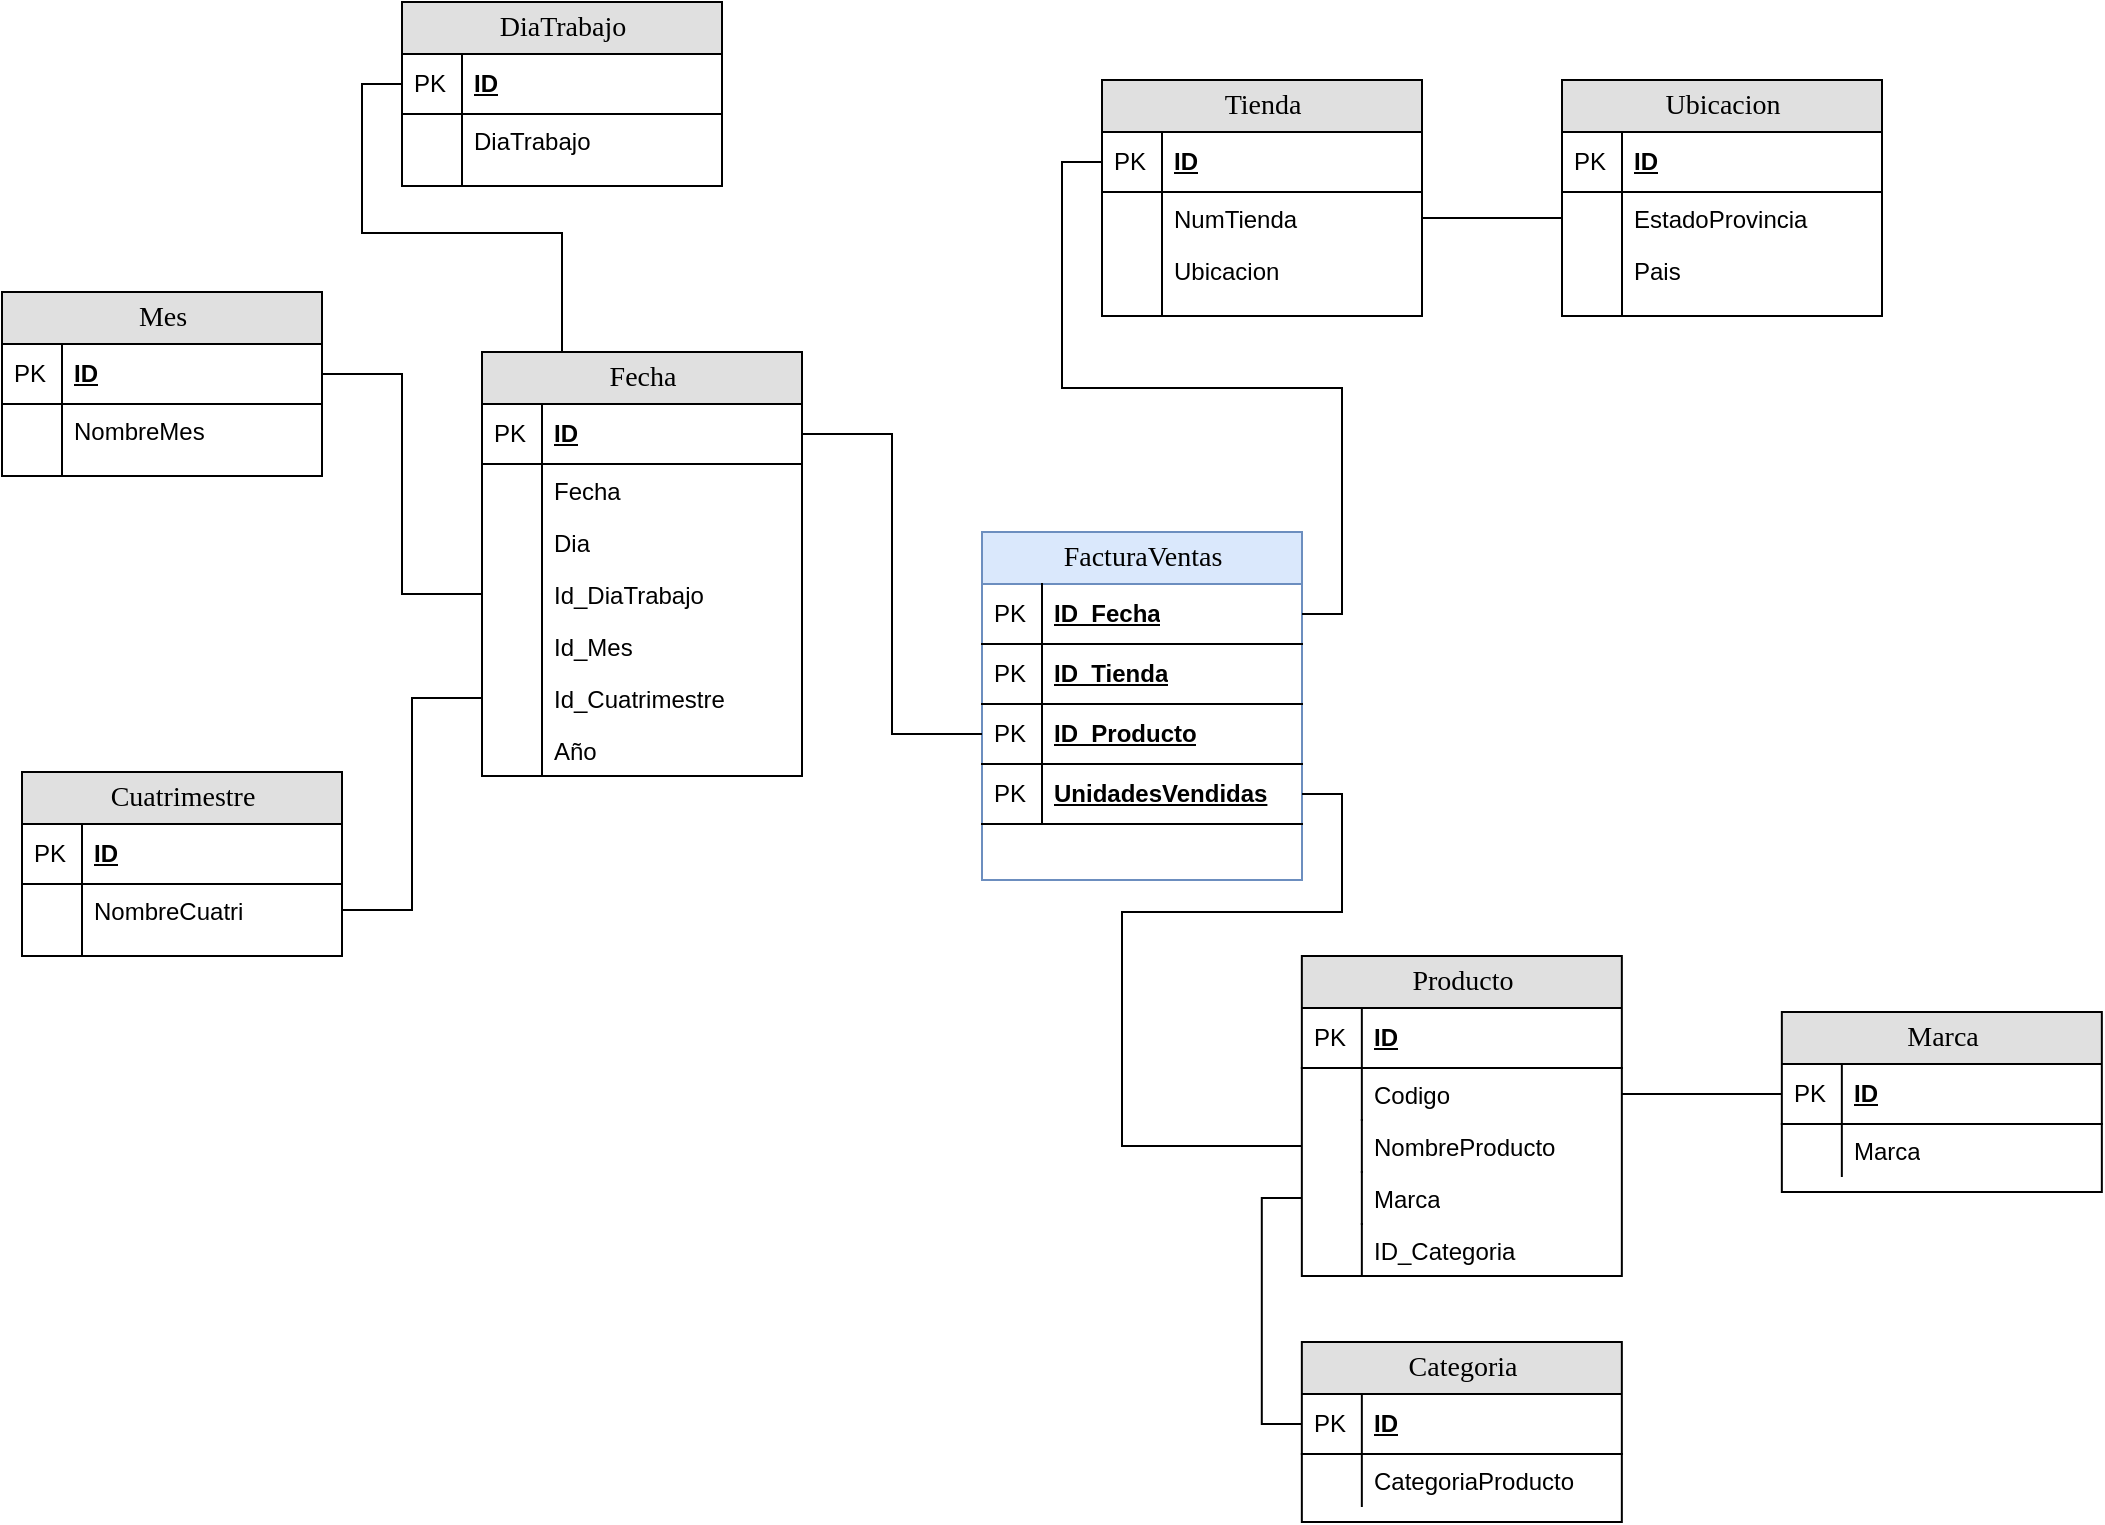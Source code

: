 <mxfile version="17.2.4" type="device" pages="2"><diagram name="Page-1" id="e56a1550-8fbb-45ad-956c-1786394a9013"><mxGraphModel dx="1325" dy="837" grid="1" gridSize="10" guides="1" tooltips="1" connect="1" arrows="1" fold="1" page="1" pageScale="1" pageWidth="1100" pageHeight="850" background="none" math="0" shadow="0"><root><mxCell id="0"/><mxCell id="1" parent="0"/><mxCell id="2e49270ec7c68f3f-8" value="Tienda" style="swimlane;html=1;fontStyle=0;childLayout=stackLayout;horizontal=1;startSize=26;fillColor=#e0e0e0;horizontalStack=0;resizeParent=1;resizeLast=0;collapsible=1;marginBottom=0;swimlaneFillColor=#ffffff;align=center;rounded=0;shadow=0;comic=0;labelBackgroundColor=none;strokeWidth=1;fontFamily=Verdana;fontSize=14;swimlaneLine=1;" parent="1" vertex="1"><mxGeometry x="580" y="109" width="160" height="118" as="geometry"/></mxCell><mxCell id="2e49270ec7c68f3f-9" value="ID" style="shape=partialRectangle;top=0;left=0;right=0;bottom=1;html=1;align=left;verticalAlign=middle;fillColor=none;spacingLeft=34;spacingRight=4;whiteSpace=wrap;overflow=hidden;rotatable=0;points=[[0,0.5],[1,0.5]];portConstraint=eastwest;dropTarget=0;fontStyle=5;" parent="2e49270ec7c68f3f-8" vertex="1"><mxGeometry y="26" width="160" height="30" as="geometry"/></mxCell><mxCell id="2e49270ec7c68f3f-10" value="PK" style="shape=partialRectangle;top=0;left=0;bottom=0;html=1;fillColor=none;align=left;verticalAlign=middle;spacingLeft=4;spacingRight=4;whiteSpace=wrap;overflow=hidden;rotatable=0;points=[];portConstraint=eastwest;part=1;" parent="2e49270ec7c68f3f-9" vertex="1" connectable="0"><mxGeometry width="30" height="30" as="geometry"/></mxCell><mxCell id="2e49270ec7c68f3f-11" value="NumTienda" style="shape=partialRectangle;top=0;left=0;right=0;bottom=0;html=1;align=left;verticalAlign=top;fillColor=none;spacingLeft=34;spacingRight=4;whiteSpace=wrap;overflow=hidden;rotatable=0;points=[[0,0.5],[1,0.5]];portConstraint=eastwest;dropTarget=0;" parent="2e49270ec7c68f3f-8" vertex="1"><mxGeometry y="56" width="160" height="26" as="geometry"/></mxCell><mxCell id="2e49270ec7c68f3f-12" value="" style="shape=partialRectangle;top=0;left=0;bottom=0;html=1;fillColor=none;align=left;verticalAlign=top;spacingLeft=4;spacingRight=4;whiteSpace=wrap;overflow=hidden;rotatable=0;points=[];portConstraint=eastwest;part=1;" parent="2e49270ec7c68f3f-11" vertex="1" connectable="0"><mxGeometry width="30" height="26" as="geometry"/></mxCell><mxCell id="2e49270ec7c68f3f-13" value="Ubicacion" style="shape=partialRectangle;top=0;left=0;right=0;bottom=0;html=1;align=left;verticalAlign=top;fillColor=none;spacingLeft=34;spacingRight=4;whiteSpace=wrap;overflow=hidden;rotatable=0;points=[[0,0.5],[1,0.5]];portConstraint=eastwest;dropTarget=0;" parent="2e49270ec7c68f3f-8" vertex="1"><mxGeometry y="82" width="160" height="26" as="geometry"/></mxCell><mxCell id="2e49270ec7c68f3f-14" value="" style="shape=partialRectangle;top=0;left=0;bottom=0;html=1;fillColor=none;align=left;verticalAlign=top;spacingLeft=4;spacingRight=4;whiteSpace=wrap;overflow=hidden;rotatable=0;points=[];portConstraint=eastwest;part=1;" parent="2e49270ec7c68f3f-13" vertex="1" connectable="0"><mxGeometry width="30" height="26" as="geometry"/></mxCell><mxCell id="2e49270ec7c68f3f-17" value="" style="shape=partialRectangle;top=0;left=0;right=0;bottom=0;html=1;align=left;verticalAlign=top;fillColor=none;spacingLeft=34;spacingRight=4;whiteSpace=wrap;overflow=hidden;rotatable=0;points=[[0,0.5],[1,0.5]];portConstraint=eastwest;dropTarget=0;" parent="2e49270ec7c68f3f-8" vertex="1"><mxGeometry y="108" width="160" height="10" as="geometry"/></mxCell><mxCell id="2e49270ec7c68f3f-18" value="" style="shape=partialRectangle;top=0;left=0;bottom=0;html=1;fillColor=none;align=left;verticalAlign=top;spacingLeft=4;spacingRight=4;whiteSpace=wrap;overflow=hidden;rotatable=0;points=[];portConstraint=eastwest;part=1;" parent="2e49270ec7c68f3f-17" vertex="1" connectable="0"><mxGeometry width="30" height="10" as="geometry"/></mxCell><mxCell id="_qwA5BSejqrCDL4P0Axz-77" style="edgeStyle=orthogonalEdgeStyle;rounded=0;orthogonalLoop=1;jettySize=auto;html=1;exitX=0.25;exitY=0;exitDx=0;exitDy=0;entryX=0;entryY=0.5;entryDx=0;entryDy=0;endArrow=none;endFill=0;" edge="1" parent="1" source="2e49270ec7c68f3f-19" target="_qwA5BSejqrCDL4P0Axz-66"><mxGeometry relative="1" as="geometry"/></mxCell><mxCell id="2e49270ec7c68f3f-19" value="Fecha" style="swimlane;html=1;fontStyle=0;childLayout=stackLayout;horizontal=1;startSize=26;fillColor=#e0e0e0;horizontalStack=0;resizeParent=1;resizeLast=0;collapsible=1;marginBottom=0;swimlaneFillColor=#ffffff;align=center;rounded=0;shadow=0;comic=0;labelBackgroundColor=none;strokeWidth=1;fontFamily=Verdana;fontSize=14" parent="1" vertex="1"><mxGeometry x="270" y="245" width="160" height="212" as="geometry"/></mxCell><mxCell id="2e49270ec7c68f3f-20" value="ID" style="shape=partialRectangle;top=0;left=0;right=0;bottom=1;html=1;align=left;verticalAlign=middle;fillColor=none;spacingLeft=34;spacingRight=4;whiteSpace=wrap;overflow=hidden;rotatable=0;points=[[0,0.5],[1,0.5]];portConstraint=eastwest;dropTarget=0;fontStyle=5;" parent="2e49270ec7c68f3f-19" vertex="1"><mxGeometry y="26" width="160" height="30" as="geometry"/></mxCell><mxCell id="2e49270ec7c68f3f-21" value="PK" style="shape=partialRectangle;top=0;left=0;bottom=0;html=1;fillColor=none;align=left;verticalAlign=middle;spacingLeft=4;spacingRight=4;whiteSpace=wrap;overflow=hidden;rotatable=0;points=[];portConstraint=eastwest;part=1;" parent="2e49270ec7c68f3f-20" vertex="1" connectable="0"><mxGeometry width="30" height="30" as="geometry"/></mxCell><mxCell id="2e49270ec7c68f3f-22" value="Fecha&lt;span style=&quot;white-space: pre&quot;&gt;&#9;&lt;/span&gt;" style="shape=partialRectangle;top=0;left=0;right=0;bottom=0;html=1;align=left;verticalAlign=top;fillColor=none;spacingLeft=34;spacingRight=4;whiteSpace=wrap;overflow=hidden;rotatable=0;points=[[0,0.5],[1,0.5]];portConstraint=eastwest;dropTarget=0;" parent="2e49270ec7c68f3f-19" vertex="1"><mxGeometry y="56" width="160" height="26" as="geometry"/></mxCell><mxCell id="2e49270ec7c68f3f-23" value="" style="shape=partialRectangle;top=0;left=0;bottom=0;html=1;fillColor=none;align=left;verticalAlign=top;spacingLeft=4;spacingRight=4;whiteSpace=wrap;overflow=hidden;rotatable=0;points=[];portConstraint=eastwest;part=1;" parent="2e49270ec7c68f3f-22" vertex="1" connectable="0"><mxGeometry width="30" height="26" as="geometry"/></mxCell><mxCell id="2e49270ec7c68f3f-24" value="Dia" style="shape=partialRectangle;top=0;left=0;right=0;bottom=0;html=1;align=left;verticalAlign=top;fillColor=none;spacingLeft=34;spacingRight=4;whiteSpace=wrap;overflow=hidden;rotatable=0;points=[[0,0.5],[1,0.5]];portConstraint=eastwest;dropTarget=0;" parent="2e49270ec7c68f3f-19" vertex="1"><mxGeometry y="82" width="160" height="26" as="geometry"/></mxCell><mxCell id="2e49270ec7c68f3f-25" value="" style="shape=partialRectangle;top=0;left=0;bottom=0;html=1;fillColor=none;align=left;verticalAlign=top;spacingLeft=4;spacingRight=4;whiteSpace=wrap;overflow=hidden;rotatable=0;points=[];portConstraint=eastwest;part=1;" parent="2e49270ec7c68f3f-24" vertex="1" connectable="0"><mxGeometry width="30" height="26" as="geometry"/></mxCell><mxCell id="2e49270ec7c68f3f-26" value="Id_DiaTrabajo" style="shape=partialRectangle;top=0;left=0;right=0;bottom=0;html=1;align=left;verticalAlign=top;fillColor=none;spacingLeft=34;spacingRight=4;whiteSpace=wrap;overflow=hidden;rotatable=0;points=[[0,0.5],[1,0.5]];portConstraint=eastwest;dropTarget=0;" parent="2e49270ec7c68f3f-19" vertex="1"><mxGeometry y="108" width="160" height="26" as="geometry"/></mxCell><mxCell id="2e49270ec7c68f3f-27" value="" style="shape=partialRectangle;top=0;left=0;bottom=0;html=1;fillColor=none;align=left;verticalAlign=top;spacingLeft=4;spacingRight=4;whiteSpace=wrap;overflow=hidden;rotatable=0;points=[];portConstraint=eastwest;part=1;" parent="2e49270ec7c68f3f-26" vertex="1" connectable="0"><mxGeometry width="30" height="26" as="geometry"/></mxCell><mxCell id="_qwA5BSejqrCDL4P0Axz-18" value="Id_Mes" style="shape=partialRectangle;top=0;left=0;right=0;bottom=0;html=1;align=left;verticalAlign=top;fillColor=none;spacingLeft=34;spacingRight=4;whiteSpace=wrap;overflow=hidden;rotatable=0;points=[[0,0.5],[1,0.5]];portConstraint=eastwest;dropTarget=0;" vertex="1" parent="2e49270ec7c68f3f-19"><mxGeometry y="134" width="160" height="26" as="geometry"/></mxCell><mxCell id="_qwA5BSejqrCDL4P0Axz-19" value="" style="shape=partialRectangle;top=0;left=0;bottom=0;html=1;fillColor=none;align=left;verticalAlign=top;spacingLeft=4;spacingRight=4;whiteSpace=wrap;overflow=hidden;rotatable=0;points=[];portConstraint=eastwest;part=1;" vertex="1" connectable="0" parent="_qwA5BSejqrCDL4P0Axz-18"><mxGeometry width="30" height="26" as="geometry"/></mxCell><mxCell id="_qwA5BSejqrCDL4P0Axz-1" value="Id_Cuatrimestre" style="shape=partialRectangle;top=0;left=0;right=0;bottom=0;html=1;align=left;verticalAlign=top;fillColor=none;spacingLeft=34;spacingRight=4;whiteSpace=wrap;overflow=hidden;rotatable=0;points=[[0,0.5],[1,0.5]];portConstraint=eastwest;dropTarget=0;" vertex="1" parent="2e49270ec7c68f3f-19"><mxGeometry y="160" width="160" height="26" as="geometry"/></mxCell><mxCell id="_qwA5BSejqrCDL4P0Axz-2" value="" style="shape=partialRectangle;top=0;left=0;bottom=0;html=1;fillColor=none;align=left;verticalAlign=top;spacingLeft=4;spacingRight=4;whiteSpace=wrap;overflow=hidden;rotatable=0;points=[];portConstraint=eastwest;part=1;" vertex="1" connectable="0" parent="_qwA5BSejqrCDL4P0Axz-1"><mxGeometry width="30" height="26" as="geometry"/></mxCell><mxCell id="_qwA5BSejqrCDL4P0Axz-20" value="Año" style="shape=partialRectangle;top=0;left=0;right=0;bottom=0;html=1;align=left;verticalAlign=top;fillColor=none;spacingLeft=34;spacingRight=4;whiteSpace=wrap;overflow=hidden;rotatable=0;points=[[0,0.5],[1,0.5]];portConstraint=eastwest;dropTarget=0;" vertex="1" parent="2e49270ec7c68f3f-19"><mxGeometry y="186" width="160" height="26" as="geometry"/></mxCell><mxCell id="_qwA5BSejqrCDL4P0Axz-21" value="" style="shape=partialRectangle;top=0;left=0;bottom=0;html=1;fillColor=none;align=left;verticalAlign=top;spacingLeft=4;spacingRight=4;whiteSpace=wrap;overflow=hidden;rotatable=0;points=[];portConstraint=eastwest;part=1;" vertex="1" connectable="0" parent="_qwA5BSejqrCDL4P0Axz-20"><mxGeometry width="30" height="26" as="geometry"/></mxCell><mxCell id="2e49270ec7c68f3f-30" value="FacturaVentas" style="swimlane;html=1;fontStyle=0;childLayout=stackLayout;horizontal=1;startSize=26;fillColor=#dae8fc;horizontalStack=0;resizeParent=1;resizeLast=0;collapsible=1;marginBottom=0;swimlaneFillColor=#ffffff;align=center;rounded=0;shadow=0;comic=0;labelBackgroundColor=none;strokeWidth=1;fontFamily=Verdana;fontSize=14;strokeColor=#6c8ebf;" parent="1" vertex="1"><mxGeometry x="520" y="335" width="160" height="174" as="geometry"/></mxCell><mxCell id="2e49270ec7c68f3f-31" value="ID_Fecha" style="shape=partialRectangle;top=0;left=0;right=0;bottom=1;html=1;align=left;verticalAlign=middle;fillColor=none;spacingLeft=34;spacingRight=4;whiteSpace=wrap;overflow=hidden;rotatable=0;points=[[0,0.5],[1,0.5]];portConstraint=eastwest;dropTarget=0;fontStyle=5;" parent="2e49270ec7c68f3f-30" vertex="1"><mxGeometry y="26" width="160" height="30" as="geometry"/></mxCell><mxCell id="2e49270ec7c68f3f-32" value="PK" style="shape=partialRectangle;top=0;left=0;bottom=0;html=1;fillColor=none;align=left;verticalAlign=middle;spacingLeft=4;spacingRight=4;whiteSpace=wrap;overflow=hidden;rotatable=0;points=[];portConstraint=eastwest;part=1;" parent="2e49270ec7c68f3f-31" vertex="1" connectable="0"><mxGeometry width="30" height="30" as="geometry"/></mxCell><mxCell id="_qwA5BSejqrCDL4P0Axz-3" value="ID_Tienda" style="shape=partialRectangle;top=0;left=0;right=0;bottom=1;html=1;align=left;verticalAlign=middle;fillColor=none;spacingLeft=34;spacingRight=4;whiteSpace=wrap;overflow=hidden;rotatable=0;points=[[0,0.5],[1,0.5]];portConstraint=eastwest;dropTarget=0;fontStyle=5;" vertex="1" parent="2e49270ec7c68f3f-30"><mxGeometry y="56" width="160" height="30" as="geometry"/></mxCell><mxCell id="_qwA5BSejqrCDL4P0Axz-4" value="PK" style="shape=partialRectangle;top=0;left=0;bottom=0;html=1;fillColor=none;align=left;verticalAlign=middle;spacingLeft=4;spacingRight=4;whiteSpace=wrap;overflow=hidden;rotatable=0;points=[];portConstraint=eastwest;part=1;" vertex="1" connectable="0" parent="_qwA5BSejqrCDL4P0Axz-3"><mxGeometry width="30" height="30" as="geometry"/></mxCell><mxCell id="_qwA5BSejqrCDL4P0Axz-5" value="ID_Producto" style="shape=partialRectangle;top=0;left=0;right=0;bottom=1;html=1;align=left;verticalAlign=middle;fillColor=none;spacingLeft=34;spacingRight=4;whiteSpace=wrap;overflow=hidden;rotatable=0;points=[[0,0.5],[1,0.5]];portConstraint=eastwest;dropTarget=0;fontStyle=5;" vertex="1" parent="2e49270ec7c68f3f-30"><mxGeometry y="86" width="160" height="30" as="geometry"/></mxCell><mxCell id="_qwA5BSejqrCDL4P0Axz-6" value="PK" style="shape=partialRectangle;top=0;left=0;bottom=0;html=1;fillColor=none;align=left;verticalAlign=middle;spacingLeft=4;spacingRight=4;whiteSpace=wrap;overflow=hidden;rotatable=0;points=[];portConstraint=eastwest;part=1;" vertex="1" connectable="0" parent="_qwA5BSejqrCDL4P0Axz-5"><mxGeometry width="30" height="30" as="geometry"/></mxCell><mxCell id="_qwA5BSejqrCDL4P0Axz-7" value="UnidadesVendidas" style="shape=partialRectangle;top=0;left=0;right=0;bottom=1;html=1;align=left;verticalAlign=middle;fillColor=none;spacingLeft=34;spacingRight=4;whiteSpace=wrap;overflow=hidden;rotatable=0;points=[[0,0.5],[1,0.5]];portConstraint=eastwest;dropTarget=0;fontStyle=5;" vertex="1" parent="2e49270ec7c68f3f-30"><mxGeometry y="116" width="160" height="30" as="geometry"/></mxCell><mxCell id="_qwA5BSejqrCDL4P0Axz-8" value="PK" style="shape=partialRectangle;top=0;left=0;bottom=0;html=1;fillColor=none;align=left;verticalAlign=middle;spacingLeft=4;spacingRight=4;whiteSpace=wrap;overflow=hidden;rotatable=0;points=[];portConstraint=eastwest;part=1;" vertex="1" connectable="0" parent="_qwA5BSejqrCDL4P0Axz-7"><mxGeometry width="30" height="30" as="geometry"/></mxCell><mxCell id="2e49270ec7c68f3f-80" value="Mes" style="swimlane;html=1;fontStyle=0;childLayout=stackLayout;horizontal=1;startSize=26;fillColor=#e0e0e0;horizontalStack=0;resizeParent=1;resizeLast=0;collapsible=1;marginBottom=0;swimlaneFillColor=#ffffff;align=center;rounded=0;shadow=0;comic=0;labelBackgroundColor=none;strokeWidth=1;fontFamily=Verdana;fontSize=14" parent="1" vertex="1"><mxGeometry x="30" y="215" width="160" height="92" as="geometry"/></mxCell><mxCell id="2e49270ec7c68f3f-81" value="ID" style="shape=partialRectangle;top=0;left=0;right=0;bottom=1;html=1;align=left;verticalAlign=middle;fillColor=none;spacingLeft=34;spacingRight=4;whiteSpace=wrap;overflow=hidden;rotatable=0;points=[[0,0.5],[1,0.5]];portConstraint=eastwest;dropTarget=0;fontStyle=5;" parent="2e49270ec7c68f3f-80" vertex="1"><mxGeometry y="26" width="160" height="30" as="geometry"/></mxCell><mxCell id="2e49270ec7c68f3f-82" value="PK" style="shape=partialRectangle;top=0;left=0;bottom=0;html=1;fillColor=none;align=left;verticalAlign=middle;spacingLeft=4;spacingRight=4;whiteSpace=wrap;overflow=hidden;rotatable=0;points=[];portConstraint=eastwest;part=1;" parent="2e49270ec7c68f3f-81" vertex="1" connectable="0"><mxGeometry width="30" height="30" as="geometry"/></mxCell><mxCell id="2e49270ec7c68f3f-83" value="NombreMes" style="shape=partialRectangle;top=0;left=0;right=0;bottom=0;html=1;align=left;verticalAlign=top;fillColor=none;spacingLeft=34;spacingRight=4;whiteSpace=wrap;overflow=hidden;rotatable=0;points=[[0,0.5],[1,0.5]];portConstraint=eastwest;dropTarget=0;" parent="2e49270ec7c68f3f-80" vertex="1"><mxGeometry y="56" width="160" height="26" as="geometry"/></mxCell><mxCell id="2e49270ec7c68f3f-84" value="" style="shape=partialRectangle;top=0;left=0;bottom=0;html=1;fillColor=none;align=left;verticalAlign=top;spacingLeft=4;spacingRight=4;whiteSpace=wrap;overflow=hidden;rotatable=0;points=[];portConstraint=eastwest;part=1;" parent="2e49270ec7c68f3f-83" vertex="1" connectable="0"><mxGeometry width="30" height="26" as="geometry"/></mxCell><mxCell id="2e49270ec7c68f3f-89" value="" style="shape=partialRectangle;top=0;left=0;right=0;bottom=0;html=1;align=left;verticalAlign=top;fillColor=none;spacingLeft=34;spacingRight=4;whiteSpace=wrap;overflow=hidden;rotatable=0;points=[[0,0.5],[1,0.5]];portConstraint=eastwest;dropTarget=0;" parent="2e49270ec7c68f3f-80" vertex="1"><mxGeometry y="82" width="160" height="10" as="geometry"/></mxCell><mxCell id="2e49270ec7c68f3f-90" value="" style="shape=partialRectangle;top=0;left=0;bottom=0;html=1;fillColor=none;align=left;verticalAlign=top;spacingLeft=4;spacingRight=4;whiteSpace=wrap;overflow=hidden;rotatable=0;points=[];portConstraint=eastwest;part=1;" parent="2e49270ec7c68f3f-89" vertex="1" connectable="0"><mxGeometry width="30" height="10" as="geometry"/></mxCell><mxCell id="_qwA5BSejqrCDL4P0Axz-9" value="Cuatrimestre" style="swimlane;html=1;fontStyle=0;childLayout=stackLayout;horizontal=1;startSize=26;fillColor=#e0e0e0;horizontalStack=0;resizeParent=1;resizeLast=0;collapsible=1;marginBottom=0;swimlaneFillColor=#ffffff;align=center;rounded=0;shadow=0;comic=0;labelBackgroundColor=none;strokeWidth=1;fontFamily=Verdana;fontSize=14" vertex="1" parent="1"><mxGeometry x="40" y="455" width="160" height="92" as="geometry"/></mxCell><mxCell id="_qwA5BSejqrCDL4P0Axz-10" value="ID" style="shape=partialRectangle;top=0;left=0;right=0;bottom=1;html=1;align=left;verticalAlign=middle;fillColor=none;spacingLeft=34;spacingRight=4;whiteSpace=wrap;overflow=hidden;rotatable=0;points=[[0,0.5],[1,0.5]];portConstraint=eastwest;dropTarget=0;fontStyle=5;" vertex="1" parent="_qwA5BSejqrCDL4P0Axz-9"><mxGeometry y="26" width="160" height="30" as="geometry"/></mxCell><mxCell id="_qwA5BSejqrCDL4P0Axz-11" value="PK" style="shape=partialRectangle;top=0;left=0;bottom=0;html=1;fillColor=none;align=left;verticalAlign=middle;spacingLeft=4;spacingRight=4;whiteSpace=wrap;overflow=hidden;rotatable=0;points=[];portConstraint=eastwest;part=1;" vertex="1" connectable="0" parent="_qwA5BSejqrCDL4P0Axz-10"><mxGeometry width="30" height="30" as="geometry"/></mxCell><mxCell id="_qwA5BSejqrCDL4P0Axz-12" value="NombreCuatri" style="shape=partialRectangle;top=0;left=0;right=0;bottom=0;html=1;align=left;verticalAlign=top;fillColor=none;spacingLeft=34;spacingRight=4;whiteSpace=wrap;overflow=hidden;rotatable=0;points=[[0,0.5],[1,0.5]];portConstraint=eastwest;dropTarget=0;" vertex="1" parent="_qwA5BSejqrCDL4P0Axz-9"><mxGeometry y="56" width="160" height="26" as="geometry"/></mxCell><mxCell id="_qwA5BSejqrCDL4P0Axz-13" value="" style="shape=partialRectangle;top=0;left=0;bottom=0;html=1;fillColor=none;align=left;verticalAlign=top;spacingLeft=4;spacingRight=4;whiteSpace=wrap;overflow=hidden;rotatable=0;points=[];portConstraint=eastwest;part=1;" vertex="1" connectable="0" parent="_qwA5BSejqrCDL4P0Axz-12"><mxGeometry width="30" height="26" as="geometry"/></mxCell><mxCell id="_qwA5BSejqrCDL4P0Axz-14" value="" style="shape=partialRectangle;top=0;left=0;right=0;bottom=0;html=1;align=left;verticalAlign=top;fillColor=none;spacingLeft=34;spacingRight=4;whiteSpace=wrap;overflow=hidden;rotatable=0;points=[[0,0.5],[1,0.5]];portConstraint=eastwest;dropTarget=0;" vertex="1" parent="_qwA5BSejqrCDL4P0Axz-9"><mxGeometry y="82" width="160" height="10" as="geometry"/></mxCell><mxCell id="_qwA5BSejqrCDL4P0Axz-15" value="" style="shape=partialRectangle;top=0;left=0;bottom=0;html=1;fillColor=none;align=left;verticalAlign=top;spacingLeft=4;spacingRight=4;whiteSpace=wrap;overflow=hidden;rotatable=0;points=[];portConstraint=eastwest;part=1;" vertex="1" connectable="0" parent="_qwA5BSejqrCDL4P0Axz-14"><mxGeometry width="30" height="10" as="geometry"/></mxCell><mxCell id="_qwA5BSejqrCDL4P0Axz-22" value="Ubicacion" style="swimlane;html=1;fontStyle=0;childLayout=stackLayout;horizontal=1;startSize=26;fillColor=#e0e0e0;horizontalStack=0;resizeParent=1;resizeLast=0;collapsible=1;marginBottom=0;swimlaneFillColor=#ffffff;align=center;rounded=0;shadow=0;comic=0;labelBackgroundColor=none;strokeWidth=1;fontFamily=Verdana;fontSize=14;swimlaneLine=1;" vertex="1" parent="1"><mxGeometry x="810" y="109" width="160" height="118" as="geometry"/></mxCell><mxCell id="_qwA5BSejqrCDL4P0Axz-23" value="ID" style="shape=partialRectangle;top=0;left=0;right=0;bottom=1;html=1;align=left;verticalAlign=middle;fillColor=none;spacingLeft=34;spacingRight=4;whiteSpace=wrap;overflow=hidden;rotatable=0;points=[[0,0.5],[1,0.5]];portConstraint=eastwest;dropTarget=0;fontStyle=5;" vertex="1" parent="_qwA5BSejqrCDL4P0Axz-22"><mxGeometry y="26" width="160" height="30" as="geometry"/></mxCell><mxCell id="_qwA5BSejqrCDL4P0Axz-24" value="PK" style="shape=partialRectangle;top=0;left=0;bottom=0;html=1;fillColor=none;align=left;verticalAlign=middle;spacingLeft=4;spacingRight=4;whiteSpace=wrap;overflow=hidden;rotatable=0;points=[];portConstraint=eastwest;part=1;" vertex="1" connectable="0" parent="_qwA5BSejqrCDL4P0Axz-23"><mxGeometry width="30" height="30" as="geometry"/></mxCell><mxCell id="_qwA5BSejqrCDL4P0Axz-25" value="EstadoProvincia" style="shape=partialRectangle;top=0;left=0;right=0;bottom=0;html=1;align=left;verticalAlign=top;fillColor=none;spacingLeft=34;spacingRight=4;whiteSpace=wrap;overflow=hidden;rotatable=0;points=[[0,0.5],[1,0.5]];portConstraint=eastwest;dropTarget=0;" vertex="1" parent="_qwA5BSejqrCDL4P0Axz-22"><mxGeometry y="56" width="160" height="26" as="geometry"/></mxCell><mxCell id="_qwA5BSejqrCDL4P0Axz-26" value="" style="shape=partialRectangle;top=0;left=0;bottom=0;html=1;fillColor=none;align=left;verticalAlign=top;spacingLeft=4;spacingRight=4;whiteSpace=wrap;overflow=hidden;rotatable=0;points=[];portConstraint=eastwest;part=1;" vertex="1" connectable="0" parent="_qwA5BSejqrCDL4P0Axz-25"><mxGeometry width="30" height="26" as="geometry"/></mxCell><mxCell id="_qwA5BSejqrCDL4P0Axz-27" value="Pais" style="shape=partialRectangle;top=0;left=0;right=0;bottom=0;html=1;align=left;verticalAlign=top;fillColor=none;spacingLeft=34;spacingRight=4;whiteSpace=wrap;overflow=hidden;rotatable=0;points=[[0,0.5],[1,0.5]];portConstraint=eastwest;dropTarget=0;" vertex="1" parent="_qwA5BSejqrCDL4P0Axz-22"><mxGeometry y="82" width="160" height="26" as="geometry"/></mxCell><mxCell id="_qwA5BSejqrCDL4P0Axz-28" value="" style="shape=partialRectangle;top=0;left=0;bottom=0;html=1;fillColor=none;align=left;verticalAlign=top;spacingLeft=4;spacingRight=4;whiteSpace=wrap;overflow=hidden;rotatable=0;points=[];portConstraint=eastwest;part=1;" vertex="1" connectable="0" parent="_qwA5BSejqrCDL4P0Axz-27"><mxGeometry width="30" height="26" as="geometry"/></mxCell><mxCell id="_qwA5BSejqrCDL4P0Axz-29" value="" style="shape=partialRectangle;top=0;left=0;right=0;bottom=0;html=1;align=left;verticalAlign=top;fillColor=none;spacingLeft=34;spacingRight=4;whiteSpace=wrap;overflow=hidden;rotatable=0;points=[[0,0.5],[1,0.5]];portConstraint=eastwest;dropTarget=0;" vertex="1" parent="_qwA5BSejqrCDL4P0Axz-22"><mxGeometry y="108" width="160" height="10" as="geometry"/></mxCell><mxCell id="_qwA5BSejqrCDL4P0Axz-30" value="" style="shape=partialRectangle;top=0;left=0;bottom=0;html=1;fillColor=none;align=left;verticalAlign=top;spacingLeft=4;spacingRight=4;whiteSpace=wrap;overflow=hidden;rotatable=0;points=[];portConstraint=eastwest;part=1;" vertex="1" connectable="0" parent="_qwA5BSejqrCDL4P0Axz-29"><mxGeometry width="30" height="10" as="geometry"/></mxCell><mxCell id="_qwA5BSejqrCDL4P0Axz-32" value="Producto" style="swimlane;html=1;fontStyle=0;childLayout=stackLayout;horizontal=1;startSize=26;fillColor=#e0e0e0;horizontalStack=0;resizeParent=1;resizeLast=0;collapsible=1;marginBottom=0;swimlaneFillColor=#ffffff;align=center;rounded=0;shadow=0;comic=0;labelBackgroundColor=none;strokeWidth=1;fontFamily=Verdana;fontSize=14;swimlaneLine=1;" vertex="1" parent="1"><mxGeometry x="679.92" y="547" width="160" height="160" as="geometry"/></mxCell><mxCell id="_qwA5BSejqrCDL4P0Axz-33" value="ID" style="shape=partialRectangle;top=0;left=0;right=0;bottom=1;html=1;align=left;verticalAlign=middle;fillColor=none;spacingLeft=34;spacingRight=4;whiteSpace=wrap;overflow=hidden;rotatable=0;points=[[0,0.5],[1,0.5]];portConstraint=eastwest;dropTarget=0;fontStyle=5;" vertex="1" parent="_qwA5BSejqrCDL4P0Axz-32"><mxGeometry y="26" width="160" height="30" as="geometry"/></mxCell><mxCell id="_qwA5BSejqrCDL4P0Axz-34" value="PK" style="shape=partialRectangle;top=0;left=0;bottom=0;html=1;fillColor=none;align=left;verticalAlign=middle;spacingLeft=4;spacingRight=4;whiteSpace=wrap;overflow=hidden;rotatable=0;points=[];portConstraint=eastwest;part=1;" vertex="1" connectable="0" parent="_qwA5BSejqrCDL4P0Axz-33"><mxGeometry width="30" height="30" as="geometry"/></mxCell><mxCell id="_qwA5BSejqrCDL4P0Axz-35" value="Codigo" style="shape=partialRectangle;top=0;left=0;right=0;bottom=0;html=1;align=left;verticalAlign=top;fillColor=none;spacingLeft=34;spacingRight=4;whiteSpace=wrap;overflow=hidden;rotatable=0;points=[[0,0.5],[1,0.5]];portConstraint=eastwest;dropTarget=0;" vertex="1" parent="_qwA5BSejqrCDL4P0Axz-32"><mxGeometry y="56" width="160" height="26" as="geometry"/></mxCell><mxCell id="_qwA5BSejqrCDL4P0Axz-36" value="" style="shape=partialRectangle;top=0;left=0;bottom=0;html=1;fillColor=none;align=left;verticalAlign=top;spacingLeft=4;spacingRight=4;whiteSpace=wrap;overflow=hidden;rotatable=0;points=[];portConstraint=eastwest;part=1;" vertex="1" connectable="0" parent="_qwA5BSejqrCDL4P0Axz-35"><mxGeometry width="30" height="26" as="geometry"/></mxCell><mxCell id="_qwA5BSejqrCDL4P0Axz-37" value="NombreProducto" style="shape=partialRectangle;top=0;left=0;right=0;bottom=0;html=1;align=left;verticalAlign=top;fillColor=none;spacingLeft=34;spacingRight=4;whiteSpace=wrap;overflow=hidden;rotatable=0;points=[[0,0.5],[1,0.5]];portConstraint=eastwest;dropTarget=0;" vertex="1" parent="_qwA5BSejqrCDL4P0Axz-32"><mxGeometry y="82" width="160" height="26" as="geometry"/></mxCell><mxCell id="_qwA5BSejqrCDL4P0Axz-38" value="" style="shape=partialRectangle;top=0;left=0;bottom=0;html=1;fillColor=none;align=left;verticalAlign=top;spacingLeft=4;spacingRight=4;whiteSpace=wrap;overflow=hidden;rotatable=0;points=[];portConstraint=eastwest;part=1;" vertex="1" connectable="0" parent="_qwA5BSejqrCDL4P0Axz-37"><mxGeometry width="30" height="26" as="geometry"/></mxCell><mxCell id="_qwA5BSejqrCDL4P0Axz-41" value="Marca" style="shape=partialRectangle;top=0;left=0;right=0;bottom=0;html=1;align=left;verticalAlign=top;fillColor=none;spacingLeft=34;spacingRight=4;whiteSpace=wrap;overflow=hidden;rotatable=0;points=[[0,0.5],[1,0.5]];portConstraint=eastwest;dropTarget=0;" vertex="1" parent="_qwA5BSejqrCDL4P0Axz-32"><mxGeometry y="108" width="160" height="26" as="geometry"/></mxCell><mxCell id="_qwA5BSejqrCDL4P0Axz-42" value="" style="shape=partialRectangle;top=0;left=0;bottom=0;html=1;fillColor=none;align=left;verticalAlign=top;spacingLeft=4;spacingRight=4;whiteSpace=wrap;overflow=hidden;rotatable=0;points=[];portConstraint=eastwest;part=1;" vertex="1" connectable="0" parent="_qwA5BSejqrCDL4P0Axz-41"><mxGeometry width="30" height="26" as="geometry"/></mxCell><mxCell id="_qwA5BSejqrCDL4P0Axz-43" value="ID_Categoria" style="shape=partialRectangle;top=0;left=0;right=0;bottom=0;html=1;align=left;verticalAlign=top;fillColor=none;spacingLeft=34;spacingRight=4;whiteSpace=wrap;overflow=hidden;rotatable=0;points=[[0,0.5],[1,0.5]];portConstraint=eastwest;dropTarget=0;" vertex="1" parent="_qwA5BSejqrCDL4P0Axz-32"><mxGeometry y="134" width="160" height="26" as="geometry"/></mxCell><mxCell id="_qwA5BSejqrCDL4P0Axz-44" value="" style="shape=partialRectangle;top=0;left=0;bottom=0;html=1;fillColor=none;align=left;verticalAlign=top;spacingLeft=4;spacingRight=4;whiteSpace=wrap;overflow=hidden;rotatable=0;points=[];portConstraint=eastwest;part=1;" vertex="1" connectable="0" parent="_qwA5BSejqrCDL4P0Axz-43"><mxGeometry width="30" height="26" as="geometry"/></mxCell><mxCell id="_qwA5BSejqrCDL4P0Axz-45" value="Categoria" style="swimlane;html=1;fontStyle=0;childLayout=stackLayout;horizontal=1;startSize=26;fillColor=#e0e0e0;horizontalStack=0;resizeParent=1;resizeLast=0;collapsible=1;marginBottom=0;swimlaneFillColor=#ffffff;align=center;rounded=0;shadow=0;comic=0;labelBackgroundColor=none;strokeWidth=1;fontFamily=Verdana;fontSize=14;swimlaneLine=1;" vertex="1" parent="1"><mxGeometry x="679.92" y="740" width="160" height="90" as="geometry"/></mxCell><mxCell id="_qwA5BSejqrCDL4P0Axz-46" value="ID" style="shape=partialRectangle;top=0;left=0;right=0;bottom=1;html=1;align=left;verticalAlign=middle;fillColor=none;spacingLeft=34;spacingRight=4;whiteSpace=wrap;overflow=hidden;rotatable=0;points=[[0,0.5],[1,0.5]];portConstraint=eastwest;dropTarget=0;fontStyle=5;" vertex="1" parent="_qwA5BSejqrCDL4P0Axz-45"><mxGeometry y="26" width="160" height="30" as="geometry"/></mxCell><mxCell id="_qwA5BSejqrCDL4P0Axz-47" value="PK" style="shape=partialRectangle;top=0;left=0;bottom=0;html=1;fillColor=none;align=left;verticalAlign=middle;spacingLeft=4;spacingRight=4;whiteSpace=wrap;overflow=hidden;rotatable=0;points=[];portConstraint=eastwest;part=1;" vertex="1" connectable="0" parent="_qwA5BSejqrCDL4P0Axz-46"><mxGeometry width="30" height="30" as="geometry"/></mxCell><mxCell id="_qwA5BSejqrCDL4P0Axz-48" value="CategoriaProducto" style="shape=partialRectangle;top=0;left=0;right=0;bottom=0;html=1;align=left;verticalAlign=top;fillColor=none;spacingLeft=34;spacingRight=4;whiteSpace=wrap;overflow=hidden;rotatable=0;points=[[0,0.5],[1,0.5]];portConstraint=eastwest;dropTarget=0;" vertex="1" parent="_qwA5BSejqrCDL4P0Axz-45"><mxGeometry y="56" width="160" height="26" as="geometry"/></mxCell><mxCell id="_qwA5BSejqrCDL4P0Axz-49" value="" style="shape=partialRectangle;top=0;left=0;bottom=0;html=1;fillColor=none;align=left;verticalAlign=top;spacingLeft=4;spacingRight=4;whiteSpace=wrap;overflow=hidden;rotatable=0;points=[];portConstraint=eastwest;part=1;" vertex="1" connectable="0" parent="_qwA5BSejqrCDL4P0Axz-48"><mxGeometry width="30" height="26" as="geometry"/></mxCell><mxCell id="_qwA5BSejqrCDL4P0Axz-58" value="Marca" style="swimlane;html=1;fontStyle=0;childLayout=stackLayout;horizontal=1;startSize=26;fillColor=#e0e0e0;horizontalStack=0;resizeParent=1;resizeLast=0;collapsible=1;marginBottom=0;swimlaneFillColor=#ffffff;align=center;rounded=0;shadow=0;comic=0;labelBackgroundColor=none;strokeWidth=1;fontFamily=Verdana;fontSize=14;swimlaneLine=1;" vertex="1" parent="1"><mxGeometry x="919.92" y="575" width="160" height="90" as="geometry"/></mxCell><mxCell id="_qwA5BSejqrCDL4P0Axz-59" value="ID" style="shape=partialRectangle;top=0;left=0;right=0;bottom=1;html=1;align=left;verticalAlign=middle;fillColor=none;spacingLeft=34;spacingRight=4;whiteSpace=wrap;overflow=hidden;rotatable=0;points=[[0,0.5],[1,0.5]];portConstraint=eastwest;dropTarget=0;fontStyle=5;" vertex="1" parent="_qwA5BSejqrCDL4P0Axz-58"><mxGeometry y="26" width="160" height="30" as="geometry"/></mxCell><mxCell id="_qwA5BSejqrCDL4P0Axz-60" value="PK" style="shape=partialRectangle;top=0;left=0;bottom=0;html=1;fillColor=none;align=left;verticalAlign=middle;spacingLeft=4;spacingRight=4;whiteSpace=wrap;overflow=hidden;rotatable=0;points=[];portConstraint=eastwest;part=1;" vertex="1" connectable="0" parent="_qwA5BSejqrCDL4P0Axz-59"><mxGeometry width="30" height="30" as="geometry"/></mxCell><mxCell id="_qwA5BSejqrCDL4P0Axz-61" value="Marca" style="shape=partialRectangle;top=0;left=0;right=0;bottom=0;html=1;align=left;verticalAlign=top;fillColor=none;spacingLeft=34;spacingRight=4;whiteSpace=wrap;overflow=hidden;rotatable=0;points=[[0,0.5],[1,0.5]];portConstraint=eastwest;dropTarget=0;" vertex="1" parent="_qwA5BSejqrCDL4P0Axz-58"><mxGeometry y="56" width="160" height="26" as="geometry"/></mxCell><mxCell id="_qwA5BSejqrCDL4P0Axz-62" value="" style="shape=partialRectangle;top=0;left=0;bottom=0;html=1;fillColor=none;align=left;verticalAlign=top;spacingLeft=4;spacingRight=4;whiteSpace=wrap;overflow=hidden;rotatable=0;points=[];portConstraint=eastwest;part=1;" vertex="1" connectable="0" parent="_qwA5BSejqrCDL4P0Axz-61"><mxGeometry width="30" height="26" as="geometry"/></mxCell><mxCell id="_qwA5BSejqrCDL4P0Axz-63" style="edgeStyle=orthogonalEdgeStyle;rounded=0;orthogonalLoop=1;jettySize=auto;html=1;exitX=0;exitY=0.5;exitDx=0;exitDy=0;entryX=1;entryY=0.5;entryDx=0;entryDy=0;endArrow=none;endFill=0;" edge="1" parent="1" source="2e49270ec7c68f3f-26" target="2e49270ec7c68f3f-81"><mxGeometry relative="1" as="geometry"/></mxCell><mxCell id="_qwA5BSejqrCDL4P0Axz-64" style="edgeStyle=orthogonalEdgeStyle;rounded=0;orthogonalLoop=1;jettySize=auto;html=1;entryX=1;entryY=0.5;entryDx=0;entryDy=0;endArrow=none;endFill=0;" edge="1" parent="1" source="_qwA5BSejqrCDL4P0Axz-1" target="_qwA5BSejqrCDL4P0Axz-12"><mxGeometry relative="1" as="geometry"/></mxCell><mxCell id="_qwA5BSejqrCDL4P0Axz-65" value="DiaTrabajo" style="swimlane;html=1;fontStyle=0;childLayout=stackLayout;horizontal=1;startSize=26;fillColor=#e0e0e0;horizontalStack=0;resizeParent=1;resizeLast=0;collapsible=1;marginBottom=0;swimlaneFillColor=#ffffff;align=center;rounded=0;shadow=0;comic=0;labelBackgroundColor=none;strokeWidth=1;fontFamily=Verdana;fontSize=14" vertex="1" parent="1"><mxGeometry x="230" y="70" width="160" height="92" as="geometry"/></mxCell><mxCell id="_qwA5BSejqrCDL4P0Axz-66" value="ID" style="shape=partialRectangle;top=0;left=0;right=0;bottom=1;html=1;align=left;verticalAlign=middle;fillColor=none;spacingLeft=34;spacingRight=4;whiteSpace=wrap;overflow=hidden;rotatable=0;points=[[0,0.5],[1,0.5]];portConstraint=eastwest;dropTarget=0;fontStyle=5;" vertex="1" parent="_qwA5BSejqrCDL4P0Axz-65"><mxGeometry y="26" width="160" height="30" as="geometry"/></mxCell><mxCell id="_qwA5BSejqrCDL4P0Axz-67" value="PK" style="shape=partialRectangle;top=0;left=0;bottom=0;html=1;fillColor=none;align=left;verticalAlign=middle;spacingLeft=4;spacingRight=4;whiteSpace=wrap;overflow=hidden;rotatable=0;points=[];portConstraint=eastwest;part=1;" vertex="1" connectable="0" parent="_qwA5BSejqrCDL4P0Axz-66"><mxGeometry width="30" height="30" as="geometry"/></mxCell><mxCell id="_qwA5BSejqrCDL4P0Axz-68" value="DiaTrabajo" style="shape=partialRectangle;top=0;left=0;right=0;bottom=0;html=1;align=left;verticalAlign=top;fillColor=none;spacingLeft=34;spacingRight=4;whiteSpace=wrap;overflow=hidden;rotatable=0;points=[[0,0.5],[1,0.5]];portConstraint=eastwest;dropTarget=0;" vertex="1" parent="_qwA5BSejqrCDL4P0Axz-65"><mxGeometry y="56" width="160" height="26" as="geometry"/></mxCell><mxCell id="_qwA5BSejqrCDL4P0Axz-69" value="" style="shape=partialRectangle;top=0;left=0;bottom=0;html=1;fillColor=none;align=left;verticalAlign=top;spacingLeft=4;spacingRight=4;whiteSpace=wrap;overflow=hidden;rotatable=0;points=[];portConstraint=eastwest;part=1;" vertex="1" connectable="0" parent="_qwA5BSejqrCDL4P0Axz-68"><mxGeometry width="30" height="26" as="geometry"/></mxCell><mxCell id="_qwA5BSejqrCDL4P0Axz-70" value="" style="shape=partialRectangle;top=0;left=0;right=0;bottom=0;html=1;align=left;verticalAlign=top;fillColor=none;spacingLeft=34;spacingRight=4;whiteSpace=wrap;overflow=hidden;rotatable=0;points=[[0,0.5],[1,0.5]];portConstraint=eastwest;dropTarget=0;" vertex="1" parent="_qwA5BSejqrCDL4P0Axz-65"><mxGeometry y="82" width="160" height="10" as="geometry"/></mxCell><mxCell id="_qwA5BSejqrCDL4P0Axz-71" value="" style="shape=partialRectangle;top=0;left=0;bottom=0;html=1;fillColor=none;align=left;verticalAlign=top;spacingLeft=4;spacingRight=4;whiteSpace=wrap;overflow=hidden;rotatable=0;points=[];portConstraint=eastwest;part=1;" vertex="1" connectable="0" parent="_qwA5BSejqrCDL4P0Axz-70"><mxGeometry width="30" height="10" as="geometry"/></mxCell><mxCell id="_qwA5BSejqrCDL4P0Axz-78" style="edgeStyle=orthogonalEdgeStyle;rounded=0;orthogonalLoop=1;jettySize=auto;html=1;exitX=0;exitY=0.5;exitDx=0;exitDy=0;endArrow=none;endFill=0;" edge="1" parent="1" source="_qwA5BSejqrCDL4P0Axz-5" target="2e49270ec7c68f3f-20"><mxGeometry relative="1" as="geometry"/></mxCell><mxCell id="_qwA5BSejqrCDL4P0Axz-79" style="edgeStyle=orthogonalEdgeStyle;rounded=0;orthogonalLoop=1;jettySize=auto;html=1;exitX=1;exitY=0.5;exitDx=0;exitDy=0;entryX=0;entryY=0.5;entryDx=0;entryDy=0;endArrow=none;endFill=0;" edge="1" parent="1" source="2e49270ec7c68f3f-31" target="2e49270ec7c68f3f-9"><mxGeometry relative="1" as="geometry"/></mxCell><mxCell id="_qwA5BSejqrCDL4P0Axz-80" style="edgeStyle=orthogonalEdgeStyle;rounded=0;orthogonalLoop=1;jettySize=auto;html=1;exitX=1;exitY=0.5;exitDx=0;exitDy=0;entryX=0;entryY=0.5;entryDx=0;entryDy=0;endArrow=none;endFill=0;" edge="1" parent="1" source="_qwA5BSejqrCDL4P0Axz-7" target="_qwA5BSejqrCDL4P0Axz-37"><mxGeometry relative="1" as="geometry"><Array as="points"><mxPoint x="700" y="466"/><mxPoint x="700" y="525"/><mxPoint x="590" y="525"/><mxPoint x="590" y="642"/></Array></mxGeometry></mxCell><mxCell id="_qwA5BSejqrCDL4P0Axz-81" style="edgeStyle=orthogonalEdgeStyle;rounded=0;orthogonalLoop=1;jettySize=auto;html=1;endArrow=none;endFill=0;" edge="1" parent="1" source="_qwA5BSejqrCDL4P0Axz-35" target="_qwA5BSejqrCDL4P0Axz-59"><mxGeometry relative="1" as="geometry"/></mxCell><mxCell id="_qwA5BSejqrCDL4P0Axz-82" style="edgeStyle=orthogonalEdgeStyle;rounded=0;orthogonalLoop=1;jettySize=auto;html=1;exitX=0;exitY=0.5;exitDx=0;exitDy=0;entryX=0;entryY=0.5;entryDx=0;entryDy=0;endArrow=none;endFill=0;" edge="1" parent="1" source="_qwA5BSejqrCDL4P0Axz-46" target="_qwA5BSejqrCDL4P0Axz-41"><mxGeometry relative="1" as="geometry"/></mxCell><mxCell id="_qwA5BSejqrCDL4P0Axz-83" style="edgeStyle=orthogonalEdgeStyle;rounded=0;orthogonalLoop=1;jettySize=auto;html=1;exitX=1;exitY=0.5;exitDx=0;exitDy=0;endArrow=none;endFill=0;" edge="1" parent="1" source="2e49270ec7c68f3f-11" target="_qwA5BSejqrCDL4P0Axz-25"><mxGeometry relative="1" as="geometry"/></mxCell></root></mxGraphModel></diagram><diagram id="AYLIebf89WOntbZnCKKi" name="Página-2"><mxGraphModel dx="1565" dy="989" grid="1" gridSize="10" guides="1" tooltips="1" connect="1" arrows="1" fold="1" page="1" pageScale="1" pageWidth="827" pageHeight="1169" math="0" shadow="0"><root><mxCell id="0"/><mxCell id="1" parent="0"/><mxCell id="SpX_eMpqdII3ZBHOGLsb-1" value="Cliente" style="swimlane;html=1;fontStyle=0;childLayout=stackLayout;horizontal=1;startSize=26;fillColor=#fff2cc;horizontalStack=0;resizeParent=1;resizeLast=0;collapsible=1;marginBottom=0;swimlaneFillColor=#ffffff;align=center;rounded=0;shadow=0;comic=0;labelBackgroundColor=none;strokeWidth=1;fontFamily=Verdana;fontSize=14;strokeColor=#d6b656;" vertex="1" parent="1"><mxGeometry x="79" y="280" width="160" height="160" as="geometry"/></mxCell><mxCell id="SpX_eMpqdII3ZBHOGLsb-2" value="ID_Ciente" style="shape=partialRectangle;top=0;left=0;right=0;bottom=1;html=1;align=left;verticalAlign=middle;fillColor=none;spacingLeft=34;spacingRight=4;whiteSpace=wrap;overflow=hidden;rotatable=0;points=[[0,0.5],[1,0.5]];portConstraint=eastwest;dropTarget=0;fontStyle=5;" vertex="1" parent="SpX_eMpqdII3ZBHOGLsb-1"><mxGeometry y="26" width="160" height="30" as="geometry"/></mxCell><mxCell id="SpX_eMpqdII3ZBHOGLsb-3" value="PK" style="shape=partialRectangle;top=0;left=0;bottom=0;html=1;fillColor=none;align=left;verticalAlign=middle;spacingLeft=4;spacingRight=4;whiteSpace=wrap;overflow=hidden;rotatable=0;points=[];portConstraint=eastwest;part=1;" vertex="1" connectable="0" parent="SpX_eMpqdII3ZBHOGLsb-2"><mxGeometry width="30" height="30" as="geometry"/></mxCell><mxCell id="SpX_eMpqdII3ZBHOGLsb-4" value="Ciudad" style="shape=partialRectangle;top=0;left=0;right=0;bottom=0;html=1;align=left;verticalAlign=top;fillColor=none;spacingLeft=34;spacingRight=4;whiteSpace=wrap;overflow=hidden;rotatable=0;points=[[0,0.5],[1,0.5]];portConstraint=eastwest;dropTarget=0;" vertex="1" parent="SpX_eMpqdII3ZBHOGLsb-1"><mxGeometry y="56" width="160" height="26" as="geometry"/></mxCell><mxCell id="SpX_eMpqdII3ZBHOGLsb-5" value="" style="shape=partialRectangle;top=0;left=0;bottom=0;html=1;fillColor=none;align=left;verticalAlign=top;spacingLeft=4;spacingRight=4;whiteSpace=wrap;overflow=hidden;rotatable=0;points=[];portConstraint=eastwest;part=1;" vertex="1" connectable="0" parent="SpX_eMpqdII3ZBHOGLsb-4"><mxGeometry width="30" height="26" as="geometry"/></mxCell><mxCell id="SpX_eMpqdII3ZBHOGLsb-8" value="CodigoPostal" style="shape=partialRectangle;top=0;left=0;right=0;bottom=0;html=1;align=left;verticalAlign=top;fillColor=none;spacingLeft=34;spacingRight=4;whiteSpace=wrap;overflow=hidden;rotatable=0;points=[[0,0.5],[1,0.5]];portConstraint=eastwest;dropTarget=0;" vertex="1" parent="SpX_eMpqdII3ZBHOGLsb-1"><mxGeometry y="82" width="160" height="26" as="geometry"/></mxCell><mxCell id="SpX_eMpqdII3ZBHOGLsb-9" value="" style="shape=partialRectangle;top=0;left=0;bottom=0;html=1;fillColor=none;align=left;verticalAlign=top;spacingLeft=4;spacingRight=4;whiteSpace=wrap;overflow=hidden;rotatable=0;points=[];portConstraint=eastwest;part=1;" vertex="1" connectable="0" parent="SpX_eMpqdII3ZBHOGLsb-8"><mxGeometry width="30" height="26" as="geometry"/></mxCell><mxCell id="SpX_eMpqdII3ZBHOGLsb-10" value="Pais" style="shape=partialRectangle;top=0;left=0;right=0;bottom=0;html=1;align=left;verticalAlign=top;fillColor=none;spacingLeft=34;spacingRight=4;whiteSpace=wrap;overflow=hidden;rotatable=0;points=[[0,0.5],[1,0.5]];portConstraint=eastwest;dropTarget=0;" vertex="1" parent="SpX_eMpqdII3ZBHOGLsb-1"><mxGeometry y="108" width="160" height="26" as="geometry"/></mxCell><mxCell id="SpX_eMpqdII3ZBHOGLsb-11" value="" style="shape=partialRectangle;top=0;left=0;bottom=0;html=1;fillColor=none;align=left;verticalAlign=top;spacingLeft=4;spacingRight=4;whiteSpace=wrap;overflow=hidden;rotatable=0;points=[];portConstraint=eastwest;part=1;" vertex="1" connectable="0" parent="SpX_eMpqdII3ZBHOGLsb-10"><mxGeometry width="30" height="26" as="geometry"/></mxCell><mxCell id="SpX_eMpqdII3ZBHOGLsb-12" value="FranjaEdad" style="shape=partialRectangle;top=0;left=0;right=0;bottom=0;html=1;align=left;verticalAlign=top;fillColor=none;spacingLeft=34;spacingRight=4;whiteSpace=wrap;overflow=hidden;rotatable=0;points=[[0,0.5],[1,0.5]];portConstraint=eastwest;dropTarget=0;" vertex="1" parent="SpX_eMpqdII3ZBHOGLsb-1"><mxGeometry y="134" width="160" height="26" as="geometry"/></mxCell><mxCell id="SpX_eMpqdII3ZBHOGLsb-13" value="" style="shape=partialRectangle;top=0;left=0;bottom=0;html=1;fillColor=none;align=left;verticalAlign=top;spacingLeft=4;spacingRight=4;whiteSpace=wrap;overflow=hidden;rotatable=0;points=[];portConstraint=eastwest;part=1;" vertex="1" connectable="0" parent="SpX_eMpqdII3ZBHOGLsb-12"><mxGeometry width="30" height="26" as="geometry"/></mxCell><mxCell id="SpX_eMpqdII3ZBHOGLsb-14" value="HechoPedidos" style="swimlane;html=1;fontStyle=0;childLayout=stackLayout;horizontal=1;startSize=26;fillColor=#fff2cc;horizontalStack=0;resizeParent=1;resizeLast=0;collapsible=1;marginBottom=0;swimlaneFillColor=#ffffff;align=center;rounded=0;shadow=0;comic=0;labelBackgroundColor=none;strokeWidth=1;fontFamily=Verdana;fontSize=14;strokeColor=#d6b656;" vertex="1" parent="1"><mxGeometry x="359" y="360" width="160" height="200" as="geometry"/></mxCell><mxCell id="SpX_eMpqdII3ZBHOGLsb-15" value="ID_Cliente" style="shape=partialRectangle;top=0;left=0;right=0;bottom=1;html=1;align=left;verticalAlign=middle;fillColor=none;spacingLeft=34;spacingRight=4;whiteSpace=wrap;overflow=hidden;rotatable=0;points=[[0,0.5],[1,0.5]];portConstraint=eastwest;dropTarget=0;fontStyle=5;" vertex="1" parent="SpX_eMpqdII3ZBHOGLsb-14"><mxGeometry y="26" width="160" height="30" as="geometry"/></mxCell><mxCell id="SpX_eMpqdII3ZBHOGLsb-16" value="FK" style="shape=partialRectangle;top=0;left=0;bottom=0;html=1;fillColor=none;align=left;verticalAlign=middle;spacingLeft=4;spacingRight=4;whiteSpace=wrap;overflow=hidden;rotatable=0;points=[];portConstraint=eastwest;part=1;" vertex="1" connectable="0" parent="SpX_eMpqdII3ZBHOGLsb-15"><mxGeometry width="30" height="30" as="geometry"/></mxCell><mxCell id="SpX_eMpqdII3ZBHOGLsb-25" value="ID_Fecha" style="shape=partialRectangle;top=0;left=0;right=0;bottom=1;html=1;align=left;verticalAlign=middle;fillColor=none;spacingLeft=34;spacingRight=4;whiteSpace=wrap;overflow=hidden;rotatable=0;points=[[0,0.5],[1,0.5]];portConstraint=eastwest;dropTarget=0;fontStyle=5;" vertex="1" parent="SpX_eMpqdII3ZBHOGLsb-14"><mxGeometry y="56" width="160" height="30" as="geometry"/></mxCell><mxCell id="SpX_eMpqdII3ZBHOGLsb-26" value="FK" style="shape=partialRectangle;top=0;left=0;bottom=0;html=1;fillColor=none;align=left;verticalAlign=middle;spacingLeft=4;spacingRight=4;whiteSpace=wrap;overflow=hidden;rotatable=0;points=[];portConstraint=eastwest;part=1;" vertex="1" connectable="0" parent="SpX_eMpqdII3ZBHOGLsb-25"><mxGeometry width="30" height="30" as="geometry"/></mxCell><mxCell id="SpX_eMpqdII3ZBHOGLsb-27" value="ID_Fabricante" style="shape=partialRectangle;top=0;left=0;right=0;bottom=1;html=1;align=left;verticalAlign=middle;fillColor=none;spacingLeft=34;spacingRight=4;whiteSpace=wrap;overflow=hidden;rotatable=0;points=[[0,0.5],[1,0.5]];portConstraint=eastwest;dropTarget=0;fontStyle=5;" vertex="1" parent="SpX_eMpqdII3ZBHOGLsb-14"><mxGeometry y="86" width="160" height="30" as="geometry"/></mxCell><mxCell id="SpX_eMpqdII3ZBHOGLsb-28" value="FK" style="shape=partialRectangle;top=0;left=0;bottom=0;html=1;fillColor=none;align=left;verticalAlign=middle;spacingLeft=4;spacingRight=4;whiteSpace=wrap;overflow=hidden;rotatable=0;points=[];portConstraint=eastwest;part=1;" vertex="1" connectable="0" parent="SpX_eMpqdII3ZBHOGLsb-27"><mxGeometry width="30" height="30" as="geometry"/></mxCell><mxCell id="SpX_eMpqdII3ZBHOGLsb-29" value="ID_Producto" style="shape=partialRectangle;top=0;left=0;right=0;bottom=1;html=1;align=left;verticalAlign=middle;fillColor=none;spacingLeft=34;spacingRight=4;whiteSpace=wrap;overflow=hidden;rotatable=0;points=[[0,0.5],[1,0.5]];portConstraint=eastwest;dropTarget=0;fontStyle=5;" vertex="1" parent="SpX_eMpqdII3ZBHOGLsb-14"><mxGeometry y="116" width="160" height="30" as="geometry"/></mxCell><mxCell id="SpX_eMpqdII3ZBHOGLsb-30" value="FK" style="shape=partialRectangle;top=0;left=0;bottom=0;html=1;fillColor=none;align=left;verticalAlign=middle;spacingLeft=4;spacingRight=4;whiteSpace=wrap;overflow=hidden;rotatable=0;points=[];portConstraint=eastwest;part=1;" vertex="1" connectable="0" parent="SpX_eMpqdII3ZBHOGLsb-29"><mxGeometry width="30" height="30" as="geometry"/></mxCell><mxCell id="SpX_eMpqdII3ZBHOGLsb-17" value="Cantidad" style="shape=partialRectangle;top=0;left=0;right=0;bottom=0;html=1;align=left;verticalAlign=top;fillColor=none;spacingLeft=34;spacingRight=4;whiteSpace=wrap;overflow=hidden;rotatable=0;points=[[0,0.5],[1,0.5]];portConstraint=eastwest;dropTarget=0;" vertex="1" parent="SpX_eMpqdII3ZBHOGLsb-14"><mxGeometry y="146" width="160" height="26" as="geometry"/></mxCell><mxCell id="SpX_eMpqdII3ZBHOGLsb-18" value="" style="shape=partialRectangle;top=0;left=0;bottom=0;html=1;fillColor=none;align=left;verticalAlign=top;spacingLeft=4;spacingRight=4;whiteSpace=wrap;overflow=hidden;rotatable=0;points=[];portConstraint=eastwest;part=1;" vertex="1" connectable="0" parent="SpX_eMpqdII3ZBHOGLsb-17"><mxGeometry width="30" height="26" as="geometry"/></mxCell><mxCell id="SpX_eMpqdII3ZBHOGLsb-19" value="Importe" style="shape=partialRectangle;top=0;left=0;right=0;bottom=0;html=1;align=left;verticalAlign=top;fillColor=none;spacingLeft=34;spacingRight=4;whiteSpace=wrap;overflow=hidden;rotatable=0;points=[[0,0.5],[1,0.5]];portConstraint=eastwest;dropTarget=0;" vertex="1" parent="SpX_eMpqdII3ZBHOGLsb-14"><mxGeometry y="172" width="160" height="26" as="geometry"/></mxCell><mxCell id="SpX_eMpqdII3ZBHOGLsb-20" value="" style="shape=partialRectangle;top=0;left=0;bottom=0;html=1;fillColor=none;align=left;verticalAlign=top;spacingLeft=4;spacingRight=4;whiteSpace=wrap;overflow=hidden;rotatable=0;points=[];portConstraint=eastwest;part=1;" vertex="1" connectable="0" parent="SpX_eMpqdII3ZBHOGLsb-19"><mxGeometry width="30" height="26" as="geometry"/></mxCell><mxCell id="SpX_eMpqdII3ZBHOGLsb-31" value="Fabricante" style="swimlane;html=1;fontStyle=0;childLayout=stackLayout;horizontal=1;startSize=26;fillColor=#fff2cc;horizontalStack=0;resizeParent=1;resizeLast=0;collapsible=1;marginBottom=0;swimlaneFillColor=#ffffff;align=center;rounded=0;shadow=0;comic=0;labelBackgroundColor=none;strokeWidth=1;fontFamily=Verdana;fontSize=14;strokeColor=#d6b656;" vertex="1" parent="1"><mxGeometry x="79" y="585" width="160" height="134" as="geometry"/></mxCell><mxCell id="SpX_eMpqdII3ZBHOGLsb-32" value="ID_Fabricante" style="shape=partialRectangle;top=0;left=0;right=0;bottom=1;html=1;align=left;verticalAlign=middle;fillColor=none;spacingLeft=34;spacingRight=4;whiteSpace=wrap;overflow=hidden;rotatable=0;points=[[0,0.5],[1,0.5]];portConstraint=eastwest;dropTarget=0;fontStyle=5;" vertex="1" parent="SpX_eMpqdII3ZBHOGLsb-31"><mxGeometry y="26" width="160" height="30" as="geometry"/></mxCell><mxCell id="SpX_eMpqdII3ZBHOGLsb-33" value="PK" style="shape=partialRectangle;top=0;left=0;bottom=0;html=1;fillColor=none;align=left;verticalAlign=middle;spacingLeft=4;spacingRight=4;whiteSpace=wrap;overflow=hidden;rotatable=0;points=[];portConstraint=eastwest;part=1;" vertex="1" connectable="0" parent="SpX_eMpqdII3ZBHOGLsb-32"><mxGeometry width="30" height="30" as="geometry"/></mxCell><mxCell id="SpX_eMpqdII3ZBHOGLsb-34" value="Nombre" style="shape=partialRectangle;top=0;left=0;right=0;bottom=0;html=1;align=left;verticalAlign=top;fillColor=none;spacingLeft=34;spacingRight=4;whiteSpace=wrap;overflow=hidden;rotatable=0;points=[[0,0.5],[1,0.5]];portConstraint=eastwest;dropTarget=0;" vertex="1" parent="SpX_eMpqdII3ZBHOGLsb-31"><mxGeometry y="56" width="160" height="26" as="geometry"/></mxCell><mxCell id="SpX_eMpqdII3ZBHOGLsb-35" value="" style="shape=partialRectangle;top=0;left=0;bottom=0;html=1;fillColor=none;align=left;verticalAlign=top;spacingLeft=4;spacingRight=4;whiteSpace=wrap;overflow=hidden;rotatable=0;points=[];portConstraint=eastwest;part=1;" vertex="1" connectable="0" parent="SpX_eMpqdII3ZBHOGLsb-34"><mxGeometry width="30" height="26" as="geometry"/></mxCell><mxCell id="SpX_eMpqdII3ZBHOGLsb-36" value="Telefono" style="shape=partialRectangle;top=0;left=0;right=0;bottom=0;html=1;align=left;verticalAlign=top;fillColor=none;spacingLeft=34;spacingRight=4;whiteSpace=wrap;overflow=hidden;rotatable=0;points=[[0,0.5],[1,0.5]];portConstraint=eastwest;dropTarget=0;" vertex="1" parent="SpX_eMpqdII3ZBHOGLsb-31"><mxGeometry y="82" width="160" height="26" as="geometry"/></mxCell><mxCell id="SpX_eMpqdII3ZBHOGLsb-37" value="" style="shape=partialRectangle;top=0;left=0;bottom=0;html=1;fillColor=none;align=left;verticalAlign=top;spacingLeft=4;spacingRight=4;whiteSpace=wrap;overflow=hidden;rotatable=0;points=[];portConstraint=eastwest;part=1;" vertex="1" connectable="0" parent="SpX_eMpqdII3ZBHOGLsb-36"><mxGeometry width="30" height="26" as="geometry"/></mxCell><mxCell id="SpX_eMpqdII3ZBHOGLsb-38" value="Direccion" style="shape=partialRectangle;top=0;left=0;right=0;bottom=0;html=1;align=left;verticalAlign=top;fillColor=none;spacingLeft=34;spacingRight=4;whiteSpace=wrap;overflow=hidden;rotatable=0;points=[[0,0.5],[1,0.5]];portConstraint=eastwest;dropTarget=0;" vertex="1" parent="SpX_eMpqdII3ZBHOGLsb-31"><mxGeometry y="108" width="160" height="26" as="geometry"/></mxCell><mxCell id="SpX_eMpqdII3ZBHOGLsb-39" value="" style="shape=partialRectangle;top=0;left=0;bottom=0;html=1;fillColor=none;align=left;verticalAlign=top;spacingLeft=4;spacingRight=4;whiteSpace=wrap;overflow=hidden;rotatable=0;points=[];portConstraint=eastwest;part=1;" vertex="1" connectable="0" parent="SpX_eMpqdII3ZBHOGLsb-38"><mxGeometry width="30" height="26" as="geometry"/></mxCell><mxCell id="SpX_eMpqdII3ZBHOGLsb-44" value="Calendario" style="swimlane;html=1;fontStyle=0;childLayout=stackLayout;horizontal=1;startSize=26;fillColor=#fff2cc;horizontalStack=0;resizeParent=1;resizeLast=0;collapsible=1;marginBottom=0;swimlaneFillColor=#ffffff;align=center;rounded=0;shadow=0;comic=0;labelBackgroundColor=none;strokeWidth=1;fontFamily=Verdana;fontSize=14;strokeColor=#d6b656;" vertex="1" parent="1"><mxGeometry x="589" y="293" width="160" height="134" as="geometry"/></mxCell><mxCell id="SpX_eMpqdII3ZBHOGLsb-45" value="ID_Fecha" style="shape=partialRectangle;top=0;left=0;right=0;bottom=1;html=1;align=left;verticalAlign=middle;fillColor=none;spacingLeft=34;spacingRight=4;whiteSpace=wrap;overflow=hidden;rotatable=0;points=[[0,0.5],[1,0.5]];portConstraint=eastwest;dropTarget=0;fontStyle=5;" vertex="1" parent="SpX_eMpqdII3ZBHOGLsb-44"><mxGeometry y="26" width="160" height="30" as="geometry"/></mxCell><mxCell id="SpX_eMpqdII3ZBHOGLsb-46" value="PK" style="shape=partialRectangle;top=0;left=0;bottom=0;html=1;fillColor=none;align=left;verticalAlign=middle;spacingLeft=4;spacingRight=4;whiteSpace=wrap;overflow=hidden;rotatable=0;points=[];portConstraint=eastwest;part=1;" vertex="1" connectable="0" parent="SpX_eMpqdII3ZBHOGLsb-45"><mxGeometry width="30" height="30" as="geometry"/></mxCell><mxCell id="SpX_eMpqdII3ZBHOGLsb-47" value="Mes" style="shape=partialRectangle;top=0;left=0;right=0;bottom=0;html=1;align=left;verticalAlign=top;fillColor=none;spacingLeft=34;spacingRight=4;whiteSpace=wrap;overflow=hidden;rotatable=0;points=[[0,0.5],[1,0.5]];portConstraint=eastwest;dropTarget=0;" vertex="1" parent="SpX_eMpqdII3ZBHOGLsb-44"><mxGeometry y="56" width="160" height="26" as="geometry"/></mxCell><mxCell id="SpX_eMpqdII3ZBHOGLsb-48" value="" style="shape=partialRectangle;top=0;left=0;bottom=0;html=1;fillColor=none;align=left;verticalAlign=top;spacingLeft=4;spacingRight=4;whiteSpace=wrap;overflow=hidden;rotatable=0;points=[];portConstraint=eastwest;part=1;" vertex="1" connectable="0" parent="SpX_eMpqdII3ZBHOGLsb-47"><mxGeometry width="30" height="26" as="geometry"/></mxCell><mxCell id="SpX_eMpqdII3ZBHOGLsb-49" value="Trimestre" style="shape=partialRectangle;top=0;left=0;right=0;bottom=0;html=1;align=left;verticalAlign=top;fillColor=none;spacingLeft=34;spacingRight=4;whiteSpace=wrap;overflow=hidden;rotatable=0;points=[[0,0.5],[1,0.5]];portConstraint=eastwest;dropTarget=0;" vertex="1" parent="SpX_eMpqdII3ZBHOGLsb-44"><mxGeometry y="82" width="160" height="26" as="geometry"/></mxCell><mxCell id="SpX_eMpqdII3ZBHOGLsb-50" value="" style="shape=partialRectangle;top=0;left=0;bottom=0;html=1;fillColor=none;align=left;verticalAlign=top;spacingLeft=4;spacingRight=4;whiteSpace=wrap;overflow=hidden;rotatable=0;points=[];portConstraint=eastwest;part=1;" vertex="1" connectable="0" parent="SpX_eMpqdII3ZBHOGLsb-49"><mxGeometry width="30" height="26" as="geometry"/></mxCell><mxCell id="SpX_eMpqdII3ZBHOGLsb-51" value="Año" style="shape=partialRectangle;top=0;left=0;right=0;bottom=0;html=1;align=left;verticalAlign=top;fillColor=none;spacingLeft=34;spacingRight=4;whiteSpace=wrap;overflow=hidden;rotatable=0;points=[[0,0.5],[1,0.5]];portConstraint=eastwest;dropTarget=0;" vertex="1" parent="SpX_eMpqdII3ZBHOGLsb-44"><mxGeometry y="108" width="160" height="26" as="geometry"/></mxCell><mxCell id="SpX_eMpqdII3ZBHOGLsb-52" value="" style="shape=partialRectangle;top=0;left=0;bottom=0;html=1;fillColor=none;align=left;verticalAlign=top;spacingLeft=4;spacingRight=4;whiteSpace=wrap;overflow=hidden;rotatable=0;points=[];portConstraint=eastwest;part=1;" vertex="1" connectable="0" parent="SpX_eMpqdII3ZBHOGLsb-51"><mxGeometry width="30" height="26" as="geometry"/></mxCell><mxCell id="SpX_eMpqdII3ZBHOGLsb-53" value="Producto" style="swimlane;html=1;fontStyle=0;childLayout=stackLayout;horizontal=1;startSize=26;fillColor=#fff2cc;horizontalStack=0;resizeParent=1;resizeLast=0;collapsible=1;marginBottom=0;swimlaneFillColor=#ffffff;align=center;rounded=0;shadow=0;comic=0;labelBackgroundColor=none;strokeWidth=1;fontFamily=Verdana;fontSize=14;strokeColor=#d6b656;" vertex="1" parent="1"><mxGeometry x="589" y="570" width="160" height="134" as="geometry"/></mxCell><mxCell id="SpX_eMpqdII3ZBHOGLsb-54" value="ID_Producto" style="shape=partialRectangle;top=0;left=0;right=0;bottom=1;html=1;align=left;verticalAlign=middle;fillColor=none;spacingLeft=34;spacingRight=4;whiteSpace=wrap;overflow=hidden;rotatable=0;points=[[0,0.5],[1,0.5]];portConstraint=eastwest;dropTarget=0;fontStyle=5;" vertex="1" parent="SpX_eMpqdII3ZBHOGLsb-53"><mxGeometry y="26" width="160" height="30" as="geometry"/></mxCell><mxCell id="SpX_eMpqdII3ZBHOGLsb-55" value="PK" style="shape=partialRectangle;top=0;left=0;bottom=0;html=1;fillColor=none;align=left;verticalAlign=middle;spacingLeft=4;spacingRight=4;whiteSpace=wrap;overflow=hidden;rotatable=0;points=[];portConstraint=eastwest;part=1;" vertex="1" connectable="0" parent="SpX_eMpqdII3ZBHOGLsb-54"><mxGeometry width="30" height="30" as="geometry"/></mxCell><mxCell id="SpX_eMpqdII3ZBHOGLsb-56" value="Nombre" style="shape=partialRectangle;top=0;left=0;right=0;bottom=0;html=1;align=left;verticalAlign=top;fillColor=none;spacingLeft=34;spacingRight=4;whiteSpace=wrap;overflow=hidden;rotatable=0;points=[[0,0.5],[1,0.5]];portConstraint=eastwest;dropTarget=0;" vertex="1" parent="SpX_eMpqdII3ZBHOGLsb-53"><mxGeometry y="56" width="160" height="26" as="geometry"/></mxCell><mxCell id="SpX_eMpqdII3ZBHOGLsb-57" value="" style="shape=partialRectangle;top=0;left=0;bottom=0;html=1;fillColor=none;align=left;verticalAlign=top;spacingLeft=4;spacingRight=4;whiteSpace=wrap;overflow=hidden;rotatable=0;points=[];portConstraint=eastwest;part=1;" vertex="1" connectable="0" parent="SpX_eMpqdII3ZBHOGLsb-56"><mxGeometry width="30" height="26" as="geometry"/></mxCell><mxCell id="SpX_eMpqdII3ZBHOGLsb-58" value="Subcategoria" style="shape=partialRectangle;top=0;left=0;right=0;bottom=0;html=1;align=left;verticalAlign=top;fillColor=none;spacingLeft=34;spacingRight=4;whiteSpace=wrap;overflow=hidden;rotatable=0;points=[[0,0.5],[1,0.5]];portConstraint=eastwest;dropTarget=0;" vertex="1" parent="SpX_eMpqdII3ZBHOGLsb-53"><mxGeometry y="82" width="160" height="26" as="geometry"/></mxCell><mxCell id="SpX_eMpqdII3ZBHOGLsb-59" value="" style="shape=partialRectangle;top=0;left=0;bottom=0;html=1;fillColor=none;align=left;verticalAlign=top;spacingLeft=4;spacingRight=4;whiteSpace=wrap;overflow=hidden;rotatable=0;points=[];portConstraint=eastwest;part=1;" vertex="1" connectable="0" parent="SpX_eMpqdII3ZBHOGLsb-58"><mxGeometry width="30" height="26" as="geometry"/></mxCell><mxCell id="SpX_eMpqdII3ZBHOGLsb-60" value="Categoria" style="shape=partialRectangle;top=0;left=0;right=0;bottom=0;html=1;align=left;verticalAlign=top;fillColor=none;spacingLeft=34;spacingRight=4;whiteSpace=wrap;overflow=hidden;rotatable=0;points=[[0,0.5],[1,0.5]];portConstraint=eastwest;dropTarget=0;" vertex="1" parent="SpX_eMpqdII3ZBHOGLsb-53"><mxGeometry y="108" width="160" height="26" as="geometry"/></mxCell><mxCell id="SpX_eMpqdII3ZBHOGLsb-61" value="" style="shape=partialRectangle;top=0;left=0;bottom=0;html=1;fillColor=none;align=left;verticalAlign=top;spacingLeft=4;spacingRight=4;whiteSpace=wrap;overflow=hidden;rotatable=0;points=[];portConstraint=eastwest;part=1;" vertex="1" connectable="0" parent="SpX_eMpqdII3ZBHOGLsb-60"><mxGeometry width="30" height="26" as="geometry"/></mxCell><mxCell id="SpX_eMpqdII3ZBHOGLsb-63" style="edgeStyle=orthogonalEdgeStyle;rounded=0;orthogonalLoop=1;jettySize=auto;html=1;exitX=0;exitY=0.5;exitDx=0;exitDy=0;endArrow=none;endFill=0;" edge="1" parent="1" source="SpX_eMpqdII3ZBHOGLsb-27" target="SpX_eMpqdII3ZBHOGLsb-8"><mxGeometry relative="1" as="geometry"/></mxCell><mxCell id="SpX_eMpqdII3ZBHOGLsb-64" style="edgeStyle=orthogonalEdgeStyle;rounded=0;orthogonalLoop=1;jettySize=auto;html=1;exitX=0;exitY=0.5;exitDx=0;exitDy=0;endArrow=none;endFill=0;" edge="1" parent="1" source="SpX_eMpqdII3ZBHOGLsb-29" target="SpX_eMpqdII3ZBHOGLsb-31"><mxGeometry relative="1" as="geometry"/></mxCell><mxCell id="SpX_eMpqdII3ZBHOGLsb-65" style="edgeStyle=orthogonalEdgeStyle;rounded=0;orthogonalLoop=1;jettySize=auto;html=1;exitX=1;exitY=0.5;exitDx=0;exitDy=0;entryX=0;entryY=0.5;entryDx=0;entryDy=0;endArrow=none;endFill=0;" edge="1" parent="1" source="SpX_eMpqdII3ZBHOGLsb-27" target="SpX_eMpqdII3ZBHOGLsb-47"><mxGeometry relative="1" as="geometry"/></mxCell><mxCell id="SpX_eMpqdII3ZBHOGLsb-66" style="edgeStyle=orthogonalEdgeStyle;rounded=0;orthogonalLoop=1;jettySize=auto;html=1;exitX=1;exitY=0.5;exitDx=0;exitDy=0;endArrow=none;endFill=0;" edge="1" parent="1" source="SpX_eMpqdII3ZBHOGLsb-29" target="SpX_eMpqdII3ZBHOGLsb-53"><mxGeometry relative="1" as="geometry"/></mxCell></root></mxGraphModel></diagram></mxfile>